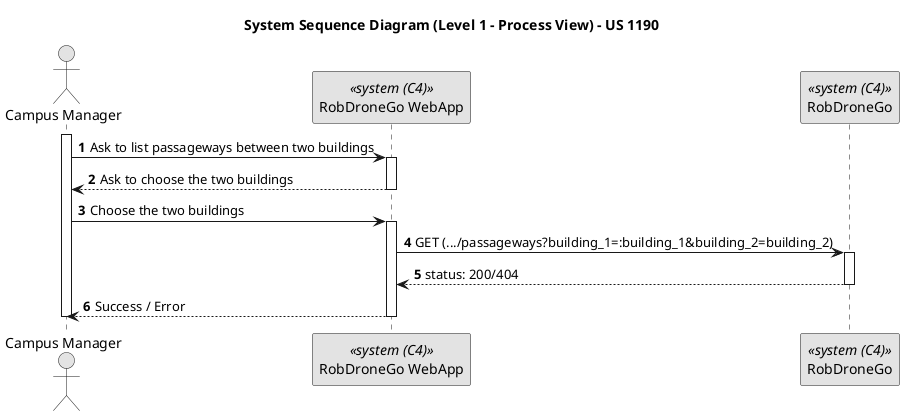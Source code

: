 @startuml
skinparam monochrome true
skinparam packageStyle rectangle
skinparam shadowing false

title System Sequence Diagram (Level 1 - Process View) - US 1190
autonumber

Actor "Campus Manager" as campusManager
participant "RobDroneGo WebApp" as WebSite <<system (C4)>>
participant "RobDroneGo" as Sistema <<system (C4)>>

activate campusManager
    campusManager -> WebSite : Ask to list passageways between two buildings
    activate WebSite
        WebSite --> campusManager : Ask to choose the two buildings
    deactivate WebSite

    campusManager -> WebSite : Choose the two buildings
    activate WebSite
        WebSite -> Sistema : GET (.../passageways?building_1=:building_1&building_2=building_2)
        activate Sistema
            WebSite <-- Sistema : status: 200/404
        deactivate Sistema

        WebSite --> campusManager : Success / Error
    deactivate WebSite
deactivate campusManager

@enduml
